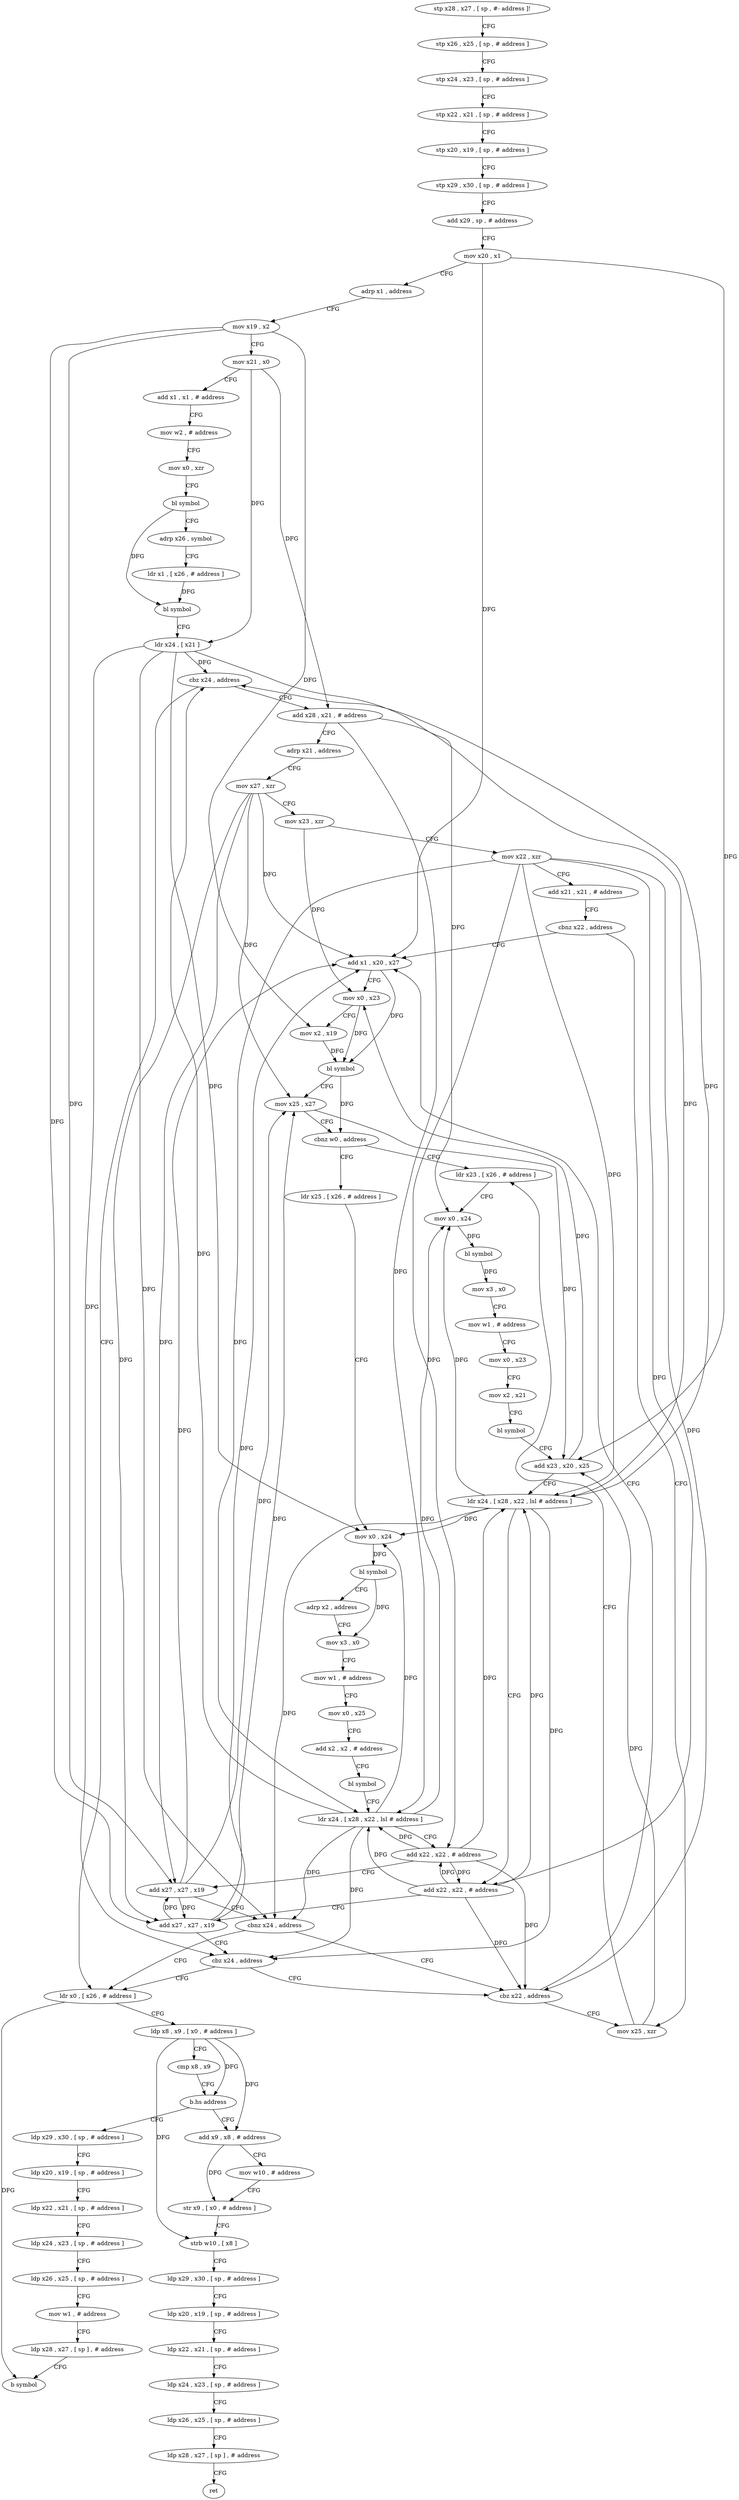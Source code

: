 digraph "func" {
"4220348" [label = "stp x28 , x27 , [ sp , #- address ]!" ]
"4220352" [label = "stp x26 , x25 , [ sp , # address ]" ]
"4220356" [label = "stp x24 , x23 , [ sp , # address ]" ]
"4220360" [label = "stp x22 , x21 , [ sp , # address ]" ]
"4220364" [label = "stp x20 , x19 , [ sp , # address ]" ]
"4220368" [label = "stp x29 , x30 , [ sp , # address ]" ]
"4220372" [label = "add x29 , sp , # address" ]
"4220376" [label = "mov x20 , x1" ]
"4220380" [label = "adrp x1 , address" ]
"4220384" [label = "mov x19 , x2" ]
"4220388" [label = "mov x21 , x0" ]
"4220392" [label = "add x1 , x1 , # address" ]
"4220396" [label = "mov w2 , # address" ]
"4220400" [label = "mov x0 , xzr" ]
"4220404" [label = "bl symbol" ]
"4220408" [label = "adrp x26 , symbol" ]
"4220412" [label = "ldr x1 , [ x26 , # address ]" ]
"4220416" [label = "bl symbol" ]
"4220420" [label = "ldr x24 , [ x21 ]" ]
"4220424" [label = "cbz x24 , address" ]
"4220592" [label = "ldr x0 , [ x26 , # address ]" ]
"4220428" [label = "add x28 , x21 , # address" ]
"4220596" [label = "ldp x8 , x9 , [ x0 , # address ]" ]
"4220600" [label = "cmp x8 , x9" ]
"4220604" [label = "b.hs address" ]
"4220652" [label = "ldp x29 , x30 , [ sp , # address ]" ]
"4220608" [label = "add x9 , x8 , # address" ]
"4220432" [label = "adrp x21 , address" ]
"4220436" [label = "mov x27 , xzr" ]
"4220440" [label = "mov x23 , xzr" ]
"4220444" [label = "mov x22 , xzr" ]
"4220448" [label = "add x21 , x21 , # address" ]
"4220452" [label = "cbnz x22 , address" ]
"4220516" [label = "add x1 , x20 , x27" ]
"4220456" [label = "mov x25 , xzr" ]
"4220656" [label = "ldp x20 , x19 , [ sp , # address ]" ]
"4220660" [label = "ldp x22 , x21 , [ sp , # address ]" ]
"4220664" [label = "ldp x24 , x23 , [ sp , # address ]" ]
"4220668" [label = "ldp x26 , x25 , [ sp , # address ]" ]
"4220672" [label = "mov w1 , # address" ]
"4220676" [label = "ldp x28 , x27 , [ sp ] , # address" ]
"4220680" [label = "b symbol" ]
"4220612" [label = "mov w10 , # address" ]
"4220616" [label = "str x9 , [ x0 , # address ]" ]
"4220620" [label = "strb w10 , [ x8 ]" ]
"4220624" [label = "ldp x29 , x30 , [ sp , # address ]" ]
"4220628" [label = "ldp x20 , x19 , [ sp , # address ]" ]
"4220632" [label = "ldp x22 , x21 , [ sp , # address ]" ]
"4220636" [label = "ldp x24 , x23 , [ sp , # address ]" ]
"4220640" [label = "ldp x26 , x25 , [ sp , # address ]" ]
"4220644" [label = "ldp x28 , x27 , [ sp ] , # address" ]
"4220648" [label = "ret" ]
"4220520" [label = "mov x0 , x23" ]
"4220524" [label = "mov x2 , x19" ]
"4220528" [label = "bl symbol" ]
"4220532" [label = "mov x25 , x27" ]
"4220536" [label = "cbnz w0 , address" ]
"4220460" [label = "ldr x23 , [ x26 , # address ]" ]
"4220540" [label = "ldr x25 , [ x26 , # address ]" ]
"4220464" [label = "mov x0 , x24" ]
"4220468" [label = "bl symbol" ]
"4220472" [label = "mov x3 , x0" ]
"4220476" [label = "mov w1 , # address" ]
"4220480" [label = "mov x0 , x23" ]
"4220484" [label = "mov x2 , x21" ]
"4220488" [label = "bl symbol" ]
"4220492" [label = "add x23 , x20 , x25" ]
"4220496" [label = "ldr x24 , [ x28 , x22 , lsl # address ]" ]
"4220500" [label = "add x22 , x22 , # address" ]
"4220504" [label = "add x27 , x27 , x19" ]
"4220508" [label = "cbz x24 , address" ]
"4220512" [label = "cbz x22 , address" ]
"4220544" [label = "mov x0 , x24" ]
"4220548" [label = "bl symbol" ]
"4220552" [label = "adrp x2 , address" ]
"4220556" [label = "mov x3 , x0" ]
"4220560" [label = "mov w1 , # address" ]
"4220564" [label = "mov x0 , x25" ]
"4220568" [label = "add x2 , x2 , # address" ]
"4220572" [label = "bl symbol" ]
"4220576" [label = "ldr x24 , [ x28 , x22 , lsl # address ]" ]
"4220580" [label = "add x22 , x22 , # address" ]
"4220584" [label = "add x27 , x27 , x19" ]
"4220588" [label = "cbnz x24 , address" ]
"4220348" -> "4220352" [ label = "CFG" ]
"4220352" -> "4220356" [ label = "CFG" ]
"4220356" -> "4220360" [ label = "CFG" ]
"4220360" -> "4220364" [ label = "CFG" ]
"4220364" -> "4220368" [ label = "CFG" ]
"4220368" -> "4220372" [ label = "CFG" ]
"4220372" -> "4220376" [ label = "CFG" ]
"4220376" -> "4220380" [ label = "CFG" ]
"4220376" -> "4220516" [ label = "DFG" ]
"4220376" -> "4220492" [ label = "DFG" ]
"4220380" -> "4220384" [ label = "CFG" ]
"4220384" -> "4220388" [ label = "CFG" ]
"4220384" -> "4220524" [ label = "DFG" ]
"4220384" -> "4220504" [ label = "DFG" ]
"4220384" -> "4220584" [ label = "DFG" ]
"4220388" -> "4220392" [ label = "CFG" ]
"4220388" -> "4220420" [ label = "DFG" ]
"4220388" -> "4220428" [ label = "DFG" ]
"4220392" -> "4220396" [ label = "CFG" ]
"4220396" -> "4220400" [ label = "CFG" ]
"4220400" -> "4220404" [ label = "CFG" ]
"4220404" -> "4220408" [ label = "CFG" ]
"4220404" -> "4220416" [ label = "DFG" ]
"4220408" -> "4220412" [ label = "CFG" ]
"4220412" -> "4220416" [ label = "DFG" ]
"4220416" -> "4220420" [ label = "CFG" ]
"4220420" -> "4220424" [ label = "DFG" ]
"4220420" -> "4220464" [ label = "DFG" ]
"4220420" -> "4220508" [ label = "DFG" ]
"4220420" -> "4220544" [ label = "DFG" ]
"4220420" -> "4220588" [ label = "DFG" ]
"4220424" -> "4220592" [ label = "CFG" ]
"4220424" -> "4220428" [ label = "CFG" ]
"4220592" -> "4220596" [ label = "CFG" ]
"4220592" -> "4220680" [ label = "DFG" ]
"4220428" -> "4220432" [ label = "CFG" ]
"4220428" -> "4220496" [ label = "DFG" ]
"4220428" -> "4220576" [ label = "DFG" ]
"4220596" -> "4220600" [ label = "CFG" ]
"4220596" -> "4220604" [ label = "DFG" ]
"4220596" -> "4220608" [ label = "DFG" ]
"4220596" -> "4220620" [ label = "DFG" ]
"4220600" -> "4220604" [ label = "CFG" ]
"4220604" -> "4220652" [ label = "CFG" ]
"4220604" -> "4220608" [ label = "CFG" ]
"4220652" -> "4220656" [ label = "CFG" ]
"4220608" -> "4220612" [ label = "CFG" ]
"4220608" -> "4220616" [ label = "DFG" ]
"4220432" -> "4220436" [ label = "CFG" ]
"4220436" -> "4220440" [ label = "CFG" ]
"4220436" -> "4220516" [ label = "DFG" ]
"4220436" -> "4220532" [ label = "DFG" ]
"4220436" -> "4220504" [ label = "DFG" ]
"4220436" -> "4220584" [ label = "DFG" ]
"4220440" -> "4220444" [ label = "CFG" ]
"4220440" -> "4220520" [ label = "DFG" ]
"4220444" -> "4220448" [ label = "CFG" ]
"4220444" -> "4220496" [ label = "DFG" ]
"4220444" -> "4220500" [ label = "DFG" ]
"4220444" -> "4220576" [ label = "DFG" ]
"4220444" -> "4220580" [ label = "DFG" ]
"4220444" -> "4220512" [ label = "DFG" ]
"4220448" -> "4220452" [ label = "CFG" ]
"4220452" -> "4220516" [ label = "CFG" ]
"4220452" -> "4220456" [ label = "CFG" ]
"4220516" -> "4220520" [ label = "CFG" ]
"4220516" -> "4220528" [ label = "DFG" ]
"4220456" -> "4220460" [ label = "CFG" ]
"4220456" -> "4220492" [ label = "DFG" ]
"4220656" -> "4220660" [ label = "CFG" ]
"4220660" -> "4220664" [ label = "CFG" ]
"4220664" -> "4220668" [ label = "CFG" ]
"4220668" -> "4220672" [ label = "CFG" ]
"4220672" -> "4220676" [ label = "CFG" ]
"4220676" -> "4220680" [ label = "CFG" ]
"4220612" -> "4220616" [ label = "CFG" ]
"4220616" -> "4220620" [ label = "CFG" ]
"4220620" -> "4220624" [ label = "CFG" ]
"4220624" -> "4220628" [ label = "CFG" ]
"4220628" -> "4220632" [ label = "CFG" ]
"4220632" -> "4220636" [ label = "CFG" ]
"4220636" -> "4220640" [ label = "CFG" ]
"4220640" -> "4220644" [ label = "CFG" ]
"4220644" -> "4220648" [ label = "CFG" ]
"4220520" -> "4220524" [ label = "CFG" ]
"4220520" -> "4220528" [ label = "DFG" ]
"4220524" -> "4220528" [ label = "DFG" ]
"4220528" -> "4220532" [ label = "CFG" ]
"4220528" -> "4220536" [ label = "DFG" ]
"4220532" -> "4220536" [ label = "CFG" ]
"4220532" -> "4220492" [ label = "DFG" ]
"4220536" -> "4220460" [ label = "CFG" ]
"4220536" -> "4220540" [ label = "CFG" ]
"4220460" -> "4220464" [ label = "CFG" ]
"4220540" -> "4220544" [ label = "CFG" ]
"4220464" -> "4220468" [ label = "DFG" ]
"4220468" -> "4220472" [ label = "DFG" ]
"4220472" -> "4220476" [ label = "CFG" ]
"4220476" -> "4220480" [ label = "CFG" ]
"4220480" -> "4220484" [ label = "CFG" ]
"4220484" -> "4220488" [ label = "CFG" ]
"4220488" -> "4220492" [ label = "CFG" ]
"4220492" -> "4220496" [ label = "CFG" ]
"4220492" -> "4220520" [ label = "DFG" ]
"4220496" -> "4220500" [ label = "CFG" ]
"4220496" -> "4220424" [ label = "DFG" ]
"4220496" -> "4220464" [ label = "DFG" ]
"4220496" -> "4220508" [ label = "DFG" ]
"4220496" -> "4220544" [ label = "DFG" ]
"4220496" -> "4220588" [ label = "DFG" ]
"4220500" -> "4220504" [ label = "CFG" ]
"4220500" -> "4220496" [ label = "DFG" ]
"4220500" -> "4220576" [ label = "DFG" ]
"4220500" -> "4220580" [ label = "DFG" ]
"4220500" -> "4220512" [ label = "DFG" ]
"4220504" -> "4220508" [ label = "CFG" ]
"4220504" -> "4220516" [ label = "DFG" ]
"4220504" -> "4220532" [ label = "DFG" ]
"4220504" -> "4220584" [ label = "DFG" ]
"4220508" -> "4220592" [ label = "CFG" ]
"4220508" -> "4220512" [ label = "CFG" ]
"4220512" -> "4220456" [ label = "CFG" ]
"4220512" -> "4220516" [ label = "CFG" ]
"4220544" -> "4220548" [ label = "DFG" ]
"4220548" -> "4220552" [ label = "CFG" ]
"4220548" -> "4220556" [ label = "DFG" ]
"4220552" -> "4220556" [ label = "CFG" ]
"4220556" -> "4220560" [ label = "CFG" ]
"4220560" -> "4220564" [ label = "CFG" ]
"4220564" -> "4220568" [ label = "CFG" ]
"4220568" -> "4220572" [ label = "CFG" ]
"4220572" -> "4220576" [ label = "CFG" ]
"4220576" -> "4220580" [ label = "CFG" ]
"4220576" -> "4220424" [ label = "DFG" ]
"4220576" -> "4220464" [ label = "DFG" ]
"4220576" -> "4220508" [ label = "DFG" ]
"4220576" -> "4220544" [ label = "DFG" ]
"4220576" -> "4220588" [ label = "DFG" ]
"4220580" -> "4220584" [ label = "CFG" ]
"4220580" -> "4220496" [ label = "DFG" ]
"4220580" -> "4220500" [ label = "DFG" ]
"4220580" -> "4220576" [ label = "DFG" ]
"4220580" -> "4220512" [ label = "DFG" ]
"4220584" -> "4220588" [ label = "CFG" ]
"4220584" -> "4220516" [ label = "DFG" ]
"4220584" -> "4220532" [ label = "DFG" ]
"4220584" -> "4220504" [ label = "DFG" ]
"4220588" -> "4220512" [ label = "CFG" ]
"4220588" -> "4220592" [ label = "CFG" ]
}
